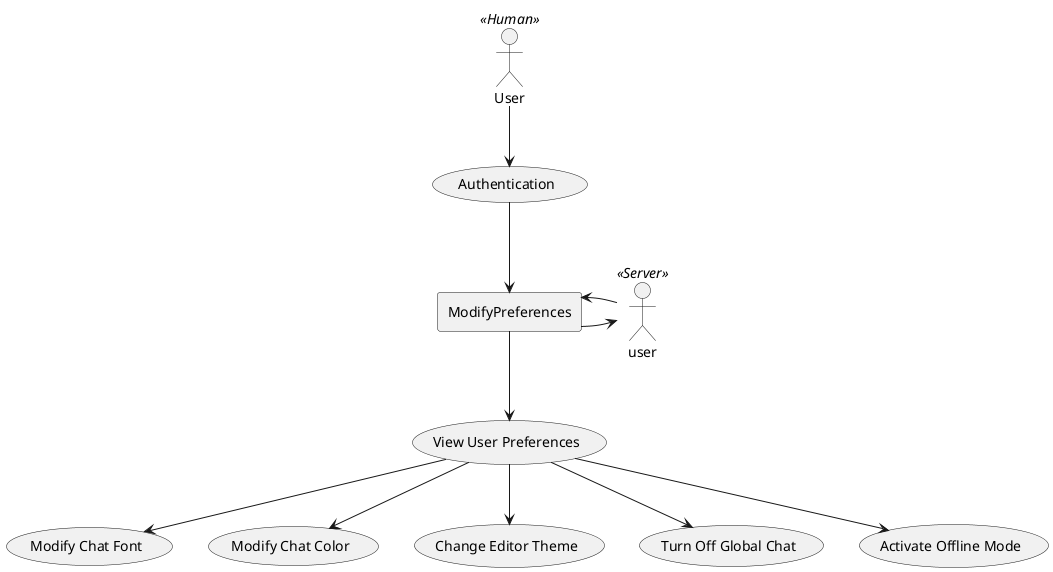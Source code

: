 @startuml
User <<Human>>
user << Server>>

:User: --> (Authentication)
(Authentication) --> ModifyPreferences
ModifyPreferences --> (View User Preferences)
(View User Preferences) --> (Modify Chat Font)
(View User Preferences) --> (Modify Chat Color)
(View User Preferences) --> (Change Editor Theme)
(View User Preferences) --> (Turn Off Global Chat)
(View User Preferences) --> (Activate Offline Mode)


ModifyPreferences -> user
user -> ModifyPreferences


rectangle ModifyPreferences {
  }
@enduml